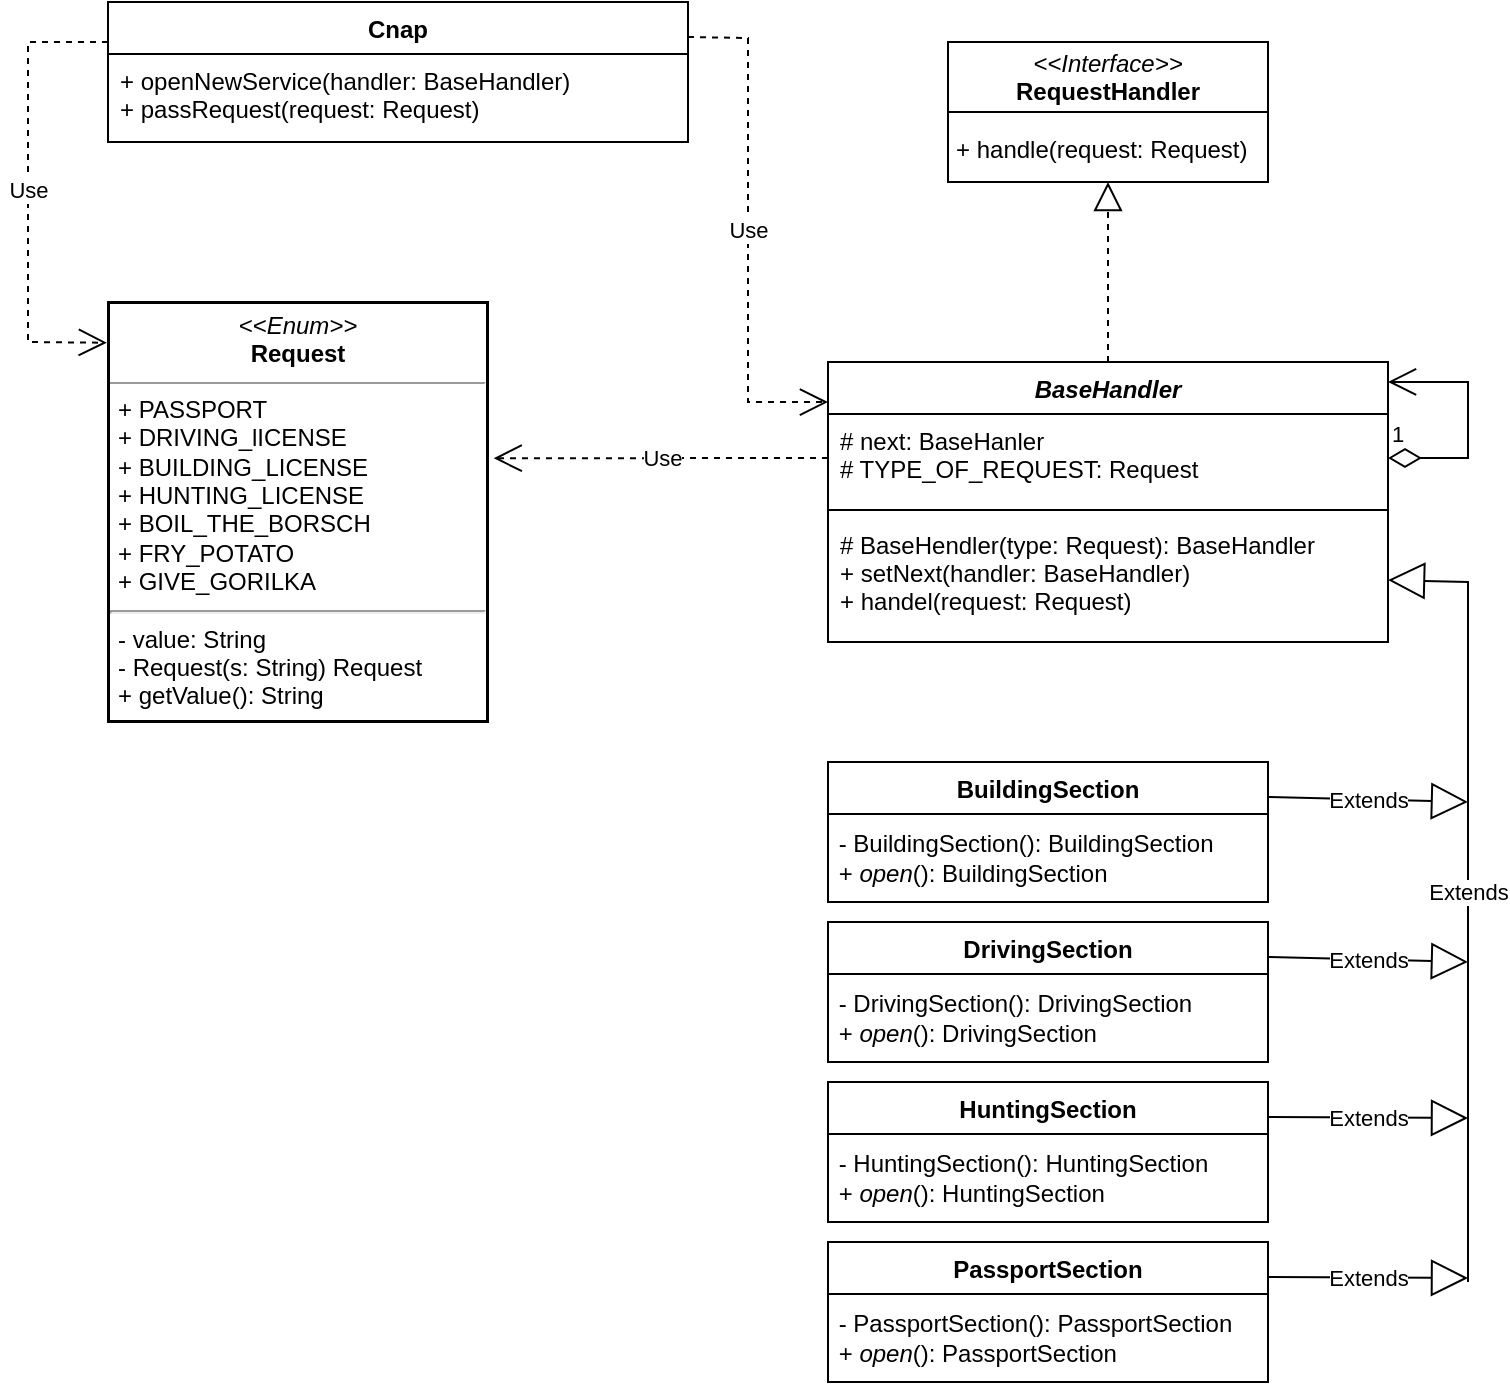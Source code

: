 <mxfile version="20.5.3" type="embed"><diagram id="23iRSUPoRavnBvh4doch" name="Page-1"><mxGraphModel dx="521" dy="875" grid="1" gridSize="10" guides="1" tooltips="1" connect="1" arrows="1" fold="1" page="1" pageScale="1" pageWidth="827" pageHeight="1169" math="0" shadow="0"><root><mxCell id="0"/><mxCell id="1" parent="0"/><mxCell id="2" value="&lt;p style=&quot;margin:0px;margin-top:4px;text-align:center;&quot;&gt;&lt;i&gt;&amp;lt;&amp;lt;Interface&amp;gt;&amp;gt;&lt;/i&gt;&lt;br&gt;&lt;b&gt;RequestHandler&lt;/b&gt;&lt;/p&gt;&lt;p style=&quot;margin:0px;margin-left:4px;&quot;&gt;&lt;br&gt;&lt;/p&gt;&lt;p style=&quot;margin:0px;margin-left:4px;&quot;&gt;+ handle(request: Request)&lt;br&gt;&lt;br&gt;&lt;/p&gt;" style="verticalAlign=top;align=left;overflow=fill;fontSize=12;fontFamily=Helvetica;html=1;" parent="1" vertex="1"><mxGeometry x="500" y="100" width="160" height="70" as="geometry"/></mxCell><mxCell id="3" value="" style="endArrow=none;html=1;rounded=0;entryX=1;entryY=0.5;entryDx=0;entryDy=0;exitX=0;exitY=0.5;exitDx=0;exitDy=0;" parent="1" source="2" target="2" edge="1"><mxGeometry width="50" height="50" relative="1" as="geometry"><mxPoint x="260" y="270" as="sourcePoint"/><mxPoint x="310" y="220" as="targetPoint"/></mxGeometry></mxCell><mxCell id="4" value="BaseHandler" style="swimlane;fontStyle=3;align=center;verticalAlign=top;childLayout=stackLayout;horizontal=1;startSize=26;horizontalStack=0;resizeParent=1;resizeParentMax=0;resizeLast=0;collapsible=1;marginBottom=0;" parent="1" vertex="1"><mxGeometry x="440" y="260" width="280" height="140" as="geometry"/></mxCell><mxCell id="5" value="# next: BaseHanler&#10;# TYPE_OF_REQUEST: Request" style="text;strokeColor=none;fillColor=none;align=left;verticalAlign=top;spacingLeft=4;spacingRight=4;overflow=hidden;rotatable=0;points=[[0,0.5],[1,0.5]];portConstraint=eastwest;" parent="4" vertex="1"><mxGeometry y="26" width="280" height="44" as="geometry"/></mxCell><mxCell id="6" value="" style="line;strokeWidth=1;fillColor=none;align=left;verticalAlign=middle;spacingTop=-1;spacingLeft=3;spacingRight=3;rotatable=0;labelPosition=right;points=[];portConstraint=eastwest;strokeColor=inherit;" parent="4" vertex="1"><mxGeometry y="70" width="280" height="8" as="geometry"/></mxCell><mxCell id="7" value="# BaseHendler(type: Request): BaseHandler&#10;+ setNext(handler: BaseHandler)&#10;+ handel(request: Request)" style="text;strokeColor=none;fillColor=none;align=left;verticalAlign=top;spacingLeft=4;spacingRight=4;overflow=hidden;rotatable=0;points=[[0,0.5],[1,0.5]];portConstraint=eastwest;" parent="4" vertex="1"><mxGeometry y="78" width="280" height="62" as="geometry"/></mxCell><mxCell id="10" value="1" style="endArrow=open;html=1;endSize=12;startArrow=diamondThin;startSize=14;startFill=0;align=left;verticalAlign=bottom;rounded=0;exitX=1;exitY=0.5;exitDx=0;exitDy=0;entryX=1;entryY=0.071;entryDx=0;entryDy=0;entryPerimeter=0;" parent="4" source="5" target="4" edge="1"><mxGeometry x="-1" y="3" relative="1" as="geometry"><mxPoint x="340" y="60" as="sourcePoint"/><mxPoint x="330" y="10" as="targetPoint"/><Array as="points"><mxPoint x="320" y="48"/><mxPoint x="320" y="10"/></Array></mxGeometry></mxCell><mxCell id="8" value="" style="endArrow=block;dashed=1;endFill=0;endSize=12;html=1;rounded=0;exitX=0.5;exitY=0;exitDx=0;exitDy=0;entryX=0.5;entryY=1;entryDx=0;entryDy=0;" parent="1" source="4" target="2" edge="1"><mxGeometry width="160" relative="1" as="geometry"><mxPoint x="310" y="290" as="sourcePoint"/><mxPoint x="500" y="190" as="targetPoint"/></mxGeometry></mxCell><mxCell id="11" value="BuildingSection" style="swimlane;fontStyle=1;align=center;verticalAlign=top;childLayout=stackLayout;horizontal=1;startSize=26;horizontalStack=0;resizeParent=1;resizeParentMax=0;resizeLast=0;collapsible=1;marginBottom=0;textDirection=ltr;fontColor=default;labelBackgroundColor=none;labelBorderColor=none;whiteSpace=wrap;html=1;" parent="1" vertex="1"><mxGeometry x="440" y="460" width="220" height="70" as="geometry"/></mxCell><mxCell id="15" value="&lt;span style=&quot;&quot;&gt;&amp;nbsp;- BuildingSection():&amp;nbsp;BuildingSection&lt;/span&gt;&lt;br style=&quot;padding: 0px; margin: 0px;&quot;&gt;&lt;div style=&quot;&quot;&gt;&lt;span style=&quot;&quot;&gt;&amp;nbsp;+ &lt;i&gt;open&lt;/i&gt;():&amp;nbsp;BuildingSection&lt;/span&gt;&lt;/div&gt;" style="rounded=0;whiteSpace=wrap;html=1;labelBackgroundColor=default;labelBorderColor=none;fontColor=default;align=left;textDirection=ltr;" vertex="1" parent="11"><mxGeometry y="26" width="220" height="44" as="geometry"/></mxCell><mxCell id="16" value="DrivingSection" style="swimlane;fontStyle=1;align=center;verticalAlign=top;childLayout=stackLayout;horizontal=1;startSize=26;horizontalStack=0;resizeParent=1;resizeParentMax=0;resizeLast=0;collapsible=1;marginBottom=0;textDirection=ltr;fontColor=default;labelBackgroundColor=none;labelBorderColor=none;whiteSpace=wrap;html=1;" vertex="1" parent="1"><mxGeometry x="440" y="540" width="220" height="70" as="geometry"/></mxCell><mxCell id="17" value="&lt;span style=&quot;&quot;&gt;&amp;nbsp;-&amp;nbsp;&lt;/span&gt;&lt;span style=&quot;text-align: center;&quot;&gt;DrivingSection&lt;/span&gt;&lt;span style=&quot;&quot;&gt;():&amp;nbsp;&lt;/span&gt;&lt;span style=&quot;text-align: center;&quot;&gt;DrivingSection&lt;/span&gt;&lt;br style=&quot;padding: 0px; margin: 0px;&quot;&gt;&lt;div style=&quot;&quot;&gt;&lt;span style=&quot;&quot;&gt;&amp;nbsp;+ &lt;i&gt;open&lt;/i&gt;(): DrivingSection&lt;/span&gt;&lt;/div&gt;" style="rounded=0;whiteSpace=wrap;html=1;labelBackgroundColor=default;labelBorderColor=none;fontColor=default;align=left;textDirection=ltr;" vertex="1" parent="16"><mxGeometry y="26" width="220" height="44" as="geometry"/></mxCell><mxCell id="18" value="HuntingSection" style="swimlane;fontStyle=1;align=center;verticalAlign=top;childLayout=stackLayout;horizontal=1;startSize=26;horizontalStack=0;resizeParent=1;resizeParentMax=0;resizeLast=0;collapsible=1;marginBottom=0;textDirection=ltr;fontColor=default;labelBackgroundColor=none;labelBorderColor=none;whiteSpace=wrap;html=1;" vertex="1" parent="1"><mxGeometry x="440" y="620" width="220" height="70" as="geometry"/></mxCell><mxCell id="19" value="&lt;span style=&quot;&quot;&gt;&amp;nbsp;-&amp;nbsp;&lt;/span&gt;&lt;span style=&quot;text-align: center;&quot;&gt;HuntingSection&lt;/span&gt;&lt;span style=&quot;&quot;&gt;():&amp;nbsp;&lt;/span&gt;&lt;span style=&quot;text-align: center;&quot;&gt;HuntingSection&lt;/span&gt;&lt;br style=&quot;padding: 0px; margin: 0px;&quot;&gt;&lt;div style=&quot;&quot;&gt;&lt;span style=&quot;&quot;&gt;&amp;nbsp;+ &lt;i&gt;open&lt;/i&gt;():&amp;nbsp;HuntingSection&lt;/span&gt;&lt;/div&gt;" style="rounded=0;whiteSpace=wrap;html=1;labelBackgroundColor=default;labelBorderColor=none;fontColor=default;align=left;textDirection=ltr;" vertex="1" parent="18"><mxGeometry y="26" width="220" height="44" as="geometry"/></mxCell><mxCell id="20" value="PassportSection" style="swimlane;fontStyle=1;align=center;verticalAlign=top;childLayout=stackLayout;horizontal=1;startSize=26;horizontalStack=0;resizeParent=1;resizeParentMax=0;resizeLast=0;collapsible=1;marginBottom=0;textDirection=ltr;fontColor=default;labelBackgroundColor=none;labelBorderColor=none;whiteSpace=wrap;html=1;" vertex="1" parent="1"><mxGeometry x="440" y="700" width="220" height="70" as="geometry"/></mxCell><mxCell id="21" value="&lt;span style=&quot;&quot;&gt;&amp;nbsp;-&amp;nbsp;&lt;/span&gt;&lt;span style=&quot;text-align: center;&quot;&gt;PassportSection&lt;/span&gt;&lt;span style=&quot;&quot;&gt;():&amp;nbsp;&lt;/span&gt;&lt;span style=&quot;text-align: center;&quot;&gt;PassportSection&lt;/span&gt;&lt;br style=&quot;padding: 0px; margin: 0px;&quot;&gt;&lt;div style=&quot;&quot;&gt;&lt;span style=&quot;&quot;&gt;&amp;nbsp;+ &lt;i&gt;open&lt;/i&gt;():&amp;nbsp;PassportSection&lt;/span&gt;&lt;/div&gt;" style="rounded=0;whiteSpace=wrap;html=1;labelBackgroundColor=default;labelBorderColor=none;fontColor=default;align=left;textDirection=ltr;" vertex="1" parent="20"><mxGeometry y="26" width="220" height="44" as="geometry"/></mxCell><mxCell id="22" value="Extends" style="endArrow=block;endSize=16;endFill=0;html=1;rounded=0;fontColor=default;entryX=1;entryY=0.5;entryDx=0;entryDy=0;" edge="1" parent="1" target="7"><mxGeometry width="160" relative="1" as="geometry"><mxPoint x="760" y="720" as="sourcePoint"/><mxPoint x="760" y="380" as="targetPoint"/><Array as="points"><mxPoint x="760" y="370"/></Array></mxGeometry></mxCell><mxCell id="23" value="Extends" style="endArrow=block;endSize=16;endFill=0;html=1;rounded=0;fontColor=default;exitX=1;exitY=0.25;exitDx=0;exitDy=0;" edge="1" parent="1" source="11"><mxGeometry width="160" relative="1" as="geometry"><mxPoint x="580" y="590" as="sourcePoint"/><mxPoint x="760" y="480" as="targetPoint"/></mxGeometry></mxCell><mxCell id="25" value="Extends" style="endArrow=block;endSize=16;endFill=0;html=1;rounded=0;fontColor=default;exitX=1;exitY=0.25;exitDx=0;exitDy=0;" edge="1" parent="1" source="16"><mxGeometry width="160" relative="1" as="geometry"><mxPoint x="680.0" y="497.5" as="sourcePoint"/><mxPoint x="760" y="560" as="targetPoint"/></mxGeometry></mxCell><mxCell id="26" value="Extends" style="endArrow=block;endSize=16;endFill=0;html=1;rounded=0;fontColor=default;exitX=1;exitY=0.25;exitDx=0;exitDy=0;" edge="1" parent="1" source="18"><mxGeometry width="160" relative="1" as="geometry"><mxPoint x="690.0" y="507.5" as="sourcePoint"/><mxPoint x="760" y="638" as="targetPoint"/></mxGeometry></mxCell><mxCell id="27" value="Extends" style="endArrow=block;endSize=16;endFill=0;html=1;rounded=0;fontColor=default;exitX=1;exitY=0.25;exitDx=0;exitDy=0;" edge="1" parent="1" source="20"><mxGeometry width="160" relative="1" as="geometry"><mxPoint x="660.0" y="717.5" as="sourcePoint"/><mxPoint x="760" y="718" as="targetPoint"/></mxGeometry></mxCell><mxCell id="28" value="Cnap" style="swimlane;fontStyle=1;align=center;verticalAlign=top;childLayout=stackLayout;horizontal=1;startSize=26;horizontalStack=0;resizeParent=1;resizeParentMax=0;resizeLast=0;collapsible=1;marginBottom=0;labelBackgroundColor=default;labelBorderColor=none;fontColor=default;html=0;" vertex="1" parent="1"><mxGeometry x="80" y="80" width="290" height="70" as="geometry"/></mxCell><mxCell id="31" value="+ openNewService(handler: BaseHandler)&#10;+ passRequest(request: Request)" style="text;strokeColor=none;fillColor=none;align=left;verticalAlign=top;spacingLeft=4;spacingRight=4;overflow=hidden;rotatable=0;points=[[0,0.5],[1,0.5]];portConstraint=eastwest;labelBackgroundColor=default;labelBorderColor=none;fontColor=default;html=0;" vertex="1" parent="28"><mxGeometry y="26" width="290" height="44" as="geometry"/></mxCell><mxCell id="33" value="&lt;p style=&quot;margin:0px;margin-top:4px;text-align:center;&quot;&gt;&lt;i&gt;&amp;lt;&amp;lt;Enum&amp;gt;&amp;gt;&lt;/i&gt;&lt;br&gt;&lt;b&gt;Request&lt;/b&gt;&lt;/p&gt;&lt;hr size=&quot;1&quot;&gt;&lt;p style=&quot;margin:0px;margin-left:4px;&quot;&gt;+ PASSPORT&lt;br&gt;+ DRIVING_lICENSE&lt;/p&gt;&lt;p style=&quot;margin:0px;margin-left:4px;&quot;&gt;+ BUILDING_LICENSE&lt;/p&gt;&lt;p style=&quot;margin:0px;margin-left:4px;&quot;&gt;+ HUNTING_LICENSE&lt;/p&gt;&lt;p style=&quot;margin:0px;margin-left:4px;&quot;&gt;+ BOIL_THE_BORSCH&lt;/p&gt;&lt;p style=&quot;margin:0px;margin-left:4px;&quot;&gt;+ FRY_POTATO&lt;/p&gt;&lt;p style=&quot;margin:0px;margin-left:4px;&quot;&gt;+ GIVE_GORILKA&lt;/p&gt;&lt;hr&gt;&lt;p style=&quot;margin:0px;margin-left:4px;&quot;&gt;- value: String&lt;/p&gt;&lt;p style=&quot;margin:0px;margin-left:4px;&quot;&gt;- Request(s: String) Request&lt;/p&gt;&lt;p style=&quot;margin:0px;margin-left:4px;&quot;&gt;+ getValue(): String&lt;/p&gt;" style="verticalAlign=top;align=left;overflow=fill;fontSize=12;fontFamily=Helvetica;html=1;labelBackgroundColor=default;labelBorderColor=default;fontColor=default;" vertex="1" parent="1"><mxGeometry x="80" y="230" width="190" height="210" as="geometry"/></mxCell><mxCell id="34" value="Use" style="endArrow=open;endSize=12;dashed=1;html=1;rounded=0;fontColor=default;exitX=0;exitY=0.286;exitDx=0;exitDy=0;exitPerimeter=0;entryX=-0.003;entryY=0.097;entryDx=0;entryDy=0;entryPerimeter=0;" edge="1" parent="1" source="28" target="33"><mxGeometry width="160" relative="1" as="geometry"><mxPoint x="70" y="110" as="sourcePoint"/><mxPoint x="120" y="330" as="targetPoint"/><Array as="points"><mxPoint x="40" y="100"/><mxPoint x="40" y="250"/></Array></mxGeometry></mxCell><mxCell id="36" value="Use" style="endArrow=open;endSize=12;dashed=1;html=1;rounded=0;fontColor=default;exitX=1;exitY=0.25;exitDx=0;exitDy=0;entryX=0;entryY=0.143;entryDx=0;entryDy=0;entryPerimeter=0;" edge="1" parent="1" source="28" target="4"><mxGeometry width="160" relative="1" as="geometry"><mxPoint x="410" y="130" as="sourcePoint"/><mxPoint x="340" y="270" as="targetPoint"/><Array as="points"><mxPoint x="400" y="98"/><mxPoint x="400" y="280"/></Array></mxGeometry></mxCell><mxCell id="37" value="Use" style="endArrow=open;endSize=12;dashed=1;html=1;rounded=0;fontColor=default;exitX=0;exitY=0.5;exitDx=0;exitDy=0;entryX=1.015;entryY=0.372;entryDx=0;entryDy=0;entryPerimeter=0;" edge="1" parent="1" source="5" target="33"><mxGeometry width="160" relative="1" as="geometry"><mxPoint x="290" y="300" as="sourcePoint"/><mxPoint x="280" y="310" as="targetPoint"/></mxGeometry></mxCell></root></mxGraphModel></diagram></mxfile>